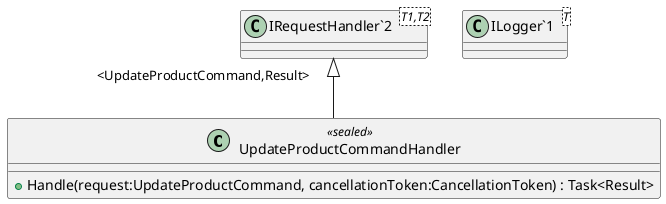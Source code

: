 @startuml
class UpdateProductCommandHandler <<sealed>> {
    + Handle(request:UpdateProductCommand, cancellationToken:CancellationToken) : Task<Result>
}
class "ILogger`1"<T> {
}
class "IRequestHandler`2"<T1,T2> {
}
"IRequestHandler`2" "<UpdateProductCommand,Result>" <|-- UpdateProductCommandHandler
@enduml
